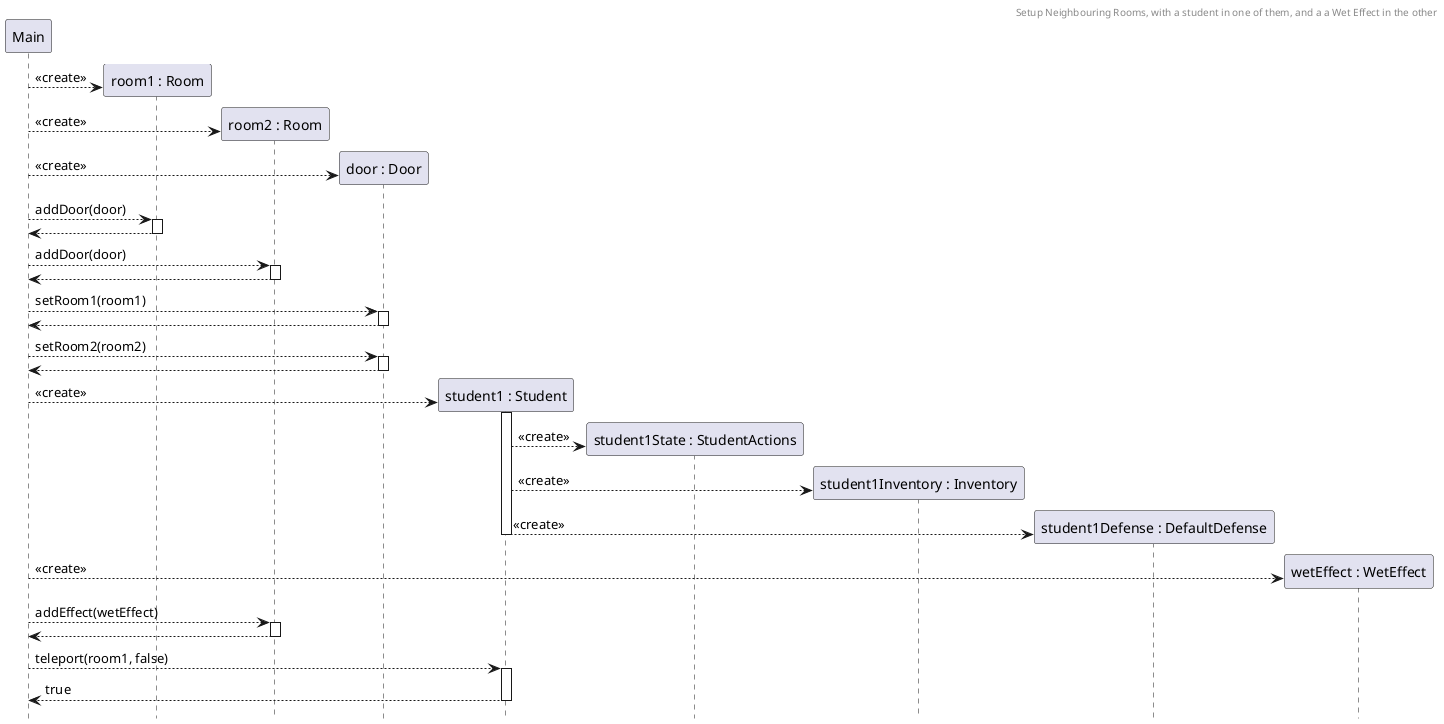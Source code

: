 @startuml FullRoom
header Setup Neighbouring Rooms, with a student in one of them, and a a Wet Effect in the other
hide footbox

participant M as "Main"
create R1 as "room1 : Room"
M --> R1 :  <<create>>
create R2 as "room2 : Room"
M --> R2 :  <<create>>
create D as "door : Door"
M --> D :  <<create>>
M --> R1 ++: addDoor(door)
return
M --> R2 ++: addDoor(door)
return
M --> D ++: setRoom1(room1)
return
M --> D ++: setRoom2(room2)
return
create S1 as "student1 : Student"
M --> S1 ++: <<create>>
create S1S as "student1State : StudentActions"
S1 --> S1S : <<create>>
create S1I as "student1Inventory : Inventory"
S1 --> S1I : <<create>>
create S1D as "student1Defense : DefaultDefense"
S1 --> S1D --: <<create>>

create W as "wetEffect : WetEffect"
M --> W : <<create>>
M --> R2 ++ : addEffect(wetEffect)
return
M --> S1 ++ : teleport(room1, false)
return true
@enduml

